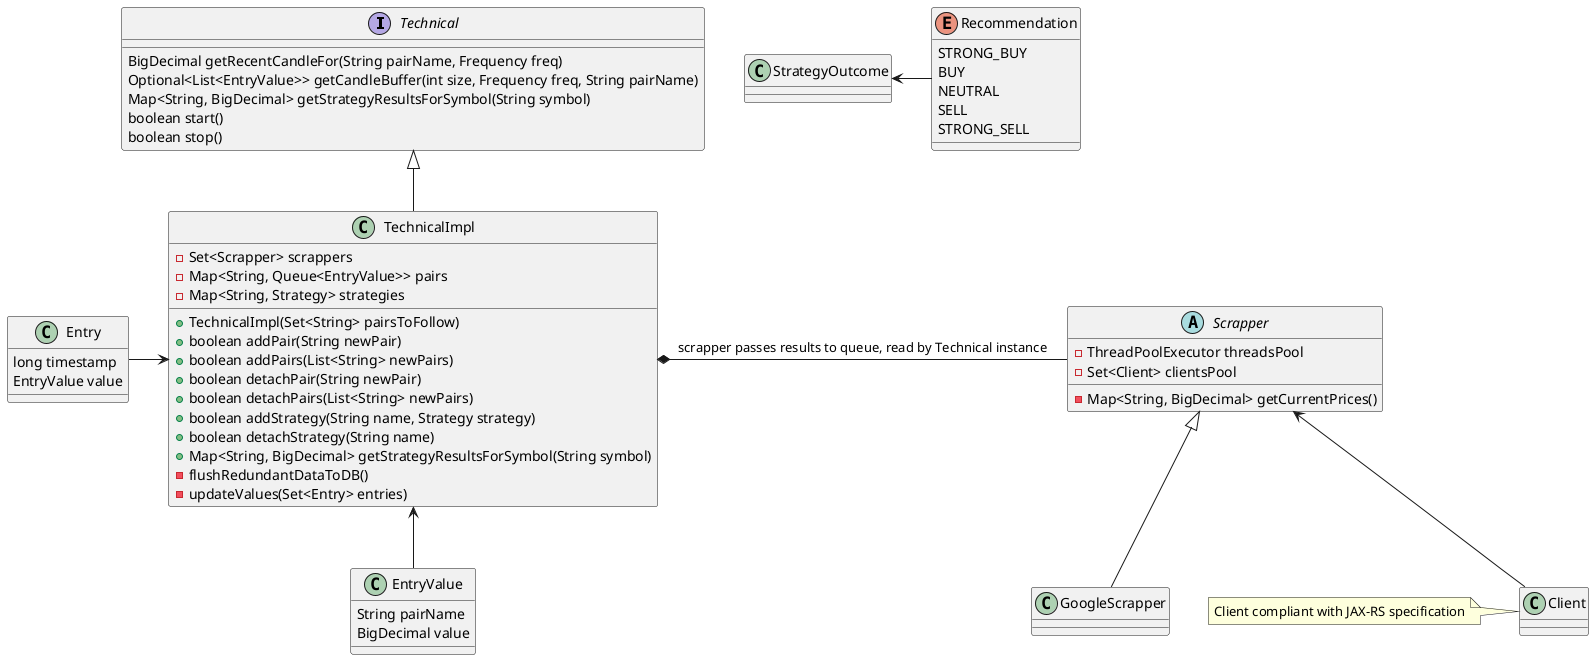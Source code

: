 @startuml
'https://plantuml.com/class-diagram

'abstract class AbstractList
'abstract AbstractCollection
'interface List
'interface Collection
'
'List <|-- AbstractList
'Collection <|-- AbstractCollection
'
'Collection <|- List
'AbstractCollection <|- AbstractList
'AbstractList <|-- ArrayList
'
'class ArrayList {
'Object[] elementData
'size()
'}
'
'enum TimeUnit {
'DAYS
'HOURS
'MINUTES
'}

interface Technical {
  BigDecimal getRecentCandleFor(String pairName, Frequency freq)
  Optional<List<EntryValue>> getCandleBuffer(int size, Frequency freq, String pairName)
  Map<String, BigDecimal> getStrategyResultsForSymbol(String symbol)
  boolean start()
  boolean stop()
}

Technical <|-- TechnicalImpl

class TechnicalImpl {
- Set<Scrapper> scrappers
- Map<String, Queue<EntryValue>> pairs
- Map<String, Strategy> strategies

'rozważ zrobienie czegoś w stylu time-series DB - warto rozważyć np. InfluxDB
+ TechnicalImpl(Set<String> pairsToFollow)
+ boolean addPair(String newPair)
+ boolean addPairs(List<String> newPairs)
+ boolean detachPair(String newPair)
+ boolean detachPairs(List<String> newPairs)
+ boolean addStrategy(String name, Strategy strategy)
+ boolean detachStrategy(String name)
+ Map<String, BigDecimal> getStrategyResultsForSymbol(String symbol)
' żeby nie kisić nadmiaru danych w pamięci JVM, można ich nadmiar wyrzucić do bazy danych
' jest javowy klient InfluxDB który pozwlala na zapisywanie do bazy okresowo
- flushRedundantDataToDB()
- updateValues(Set<Entry> entries)

}

class Entry {
    long timestamp
    EntryValue value
}

class EntryValue {
    String pairName
    BigDecimal value
}

TechnicalImpl *- Scrapper : scrapper passes results to queue, read by Technical instance
TechnicalImpl <-- EntryValue
'TechnicalImpl <-- StrategyOutcome
StrategyOutcome <- Recommendation
Entry -> TechnicalImpl
Scrapper <-- Client
note left
Client compliant with JAX-RS specification
end note

abstract class Scrapper {
    - ThreadPoolExecutor threadsPool
    - Set<Client> clientsPool

    - Map<String, BigDecimal> getCurrentPrices()
}

class GoogleScrapper extends Scrapper {
}

'class StrategyOutcome {
'    BigDecimal result
'    Recommendation recommendation
'}

enum Recommendation {
STRONG_BUY
BUY
NEUTRAL
SELL
STRONG_SELL
}
@enduml
